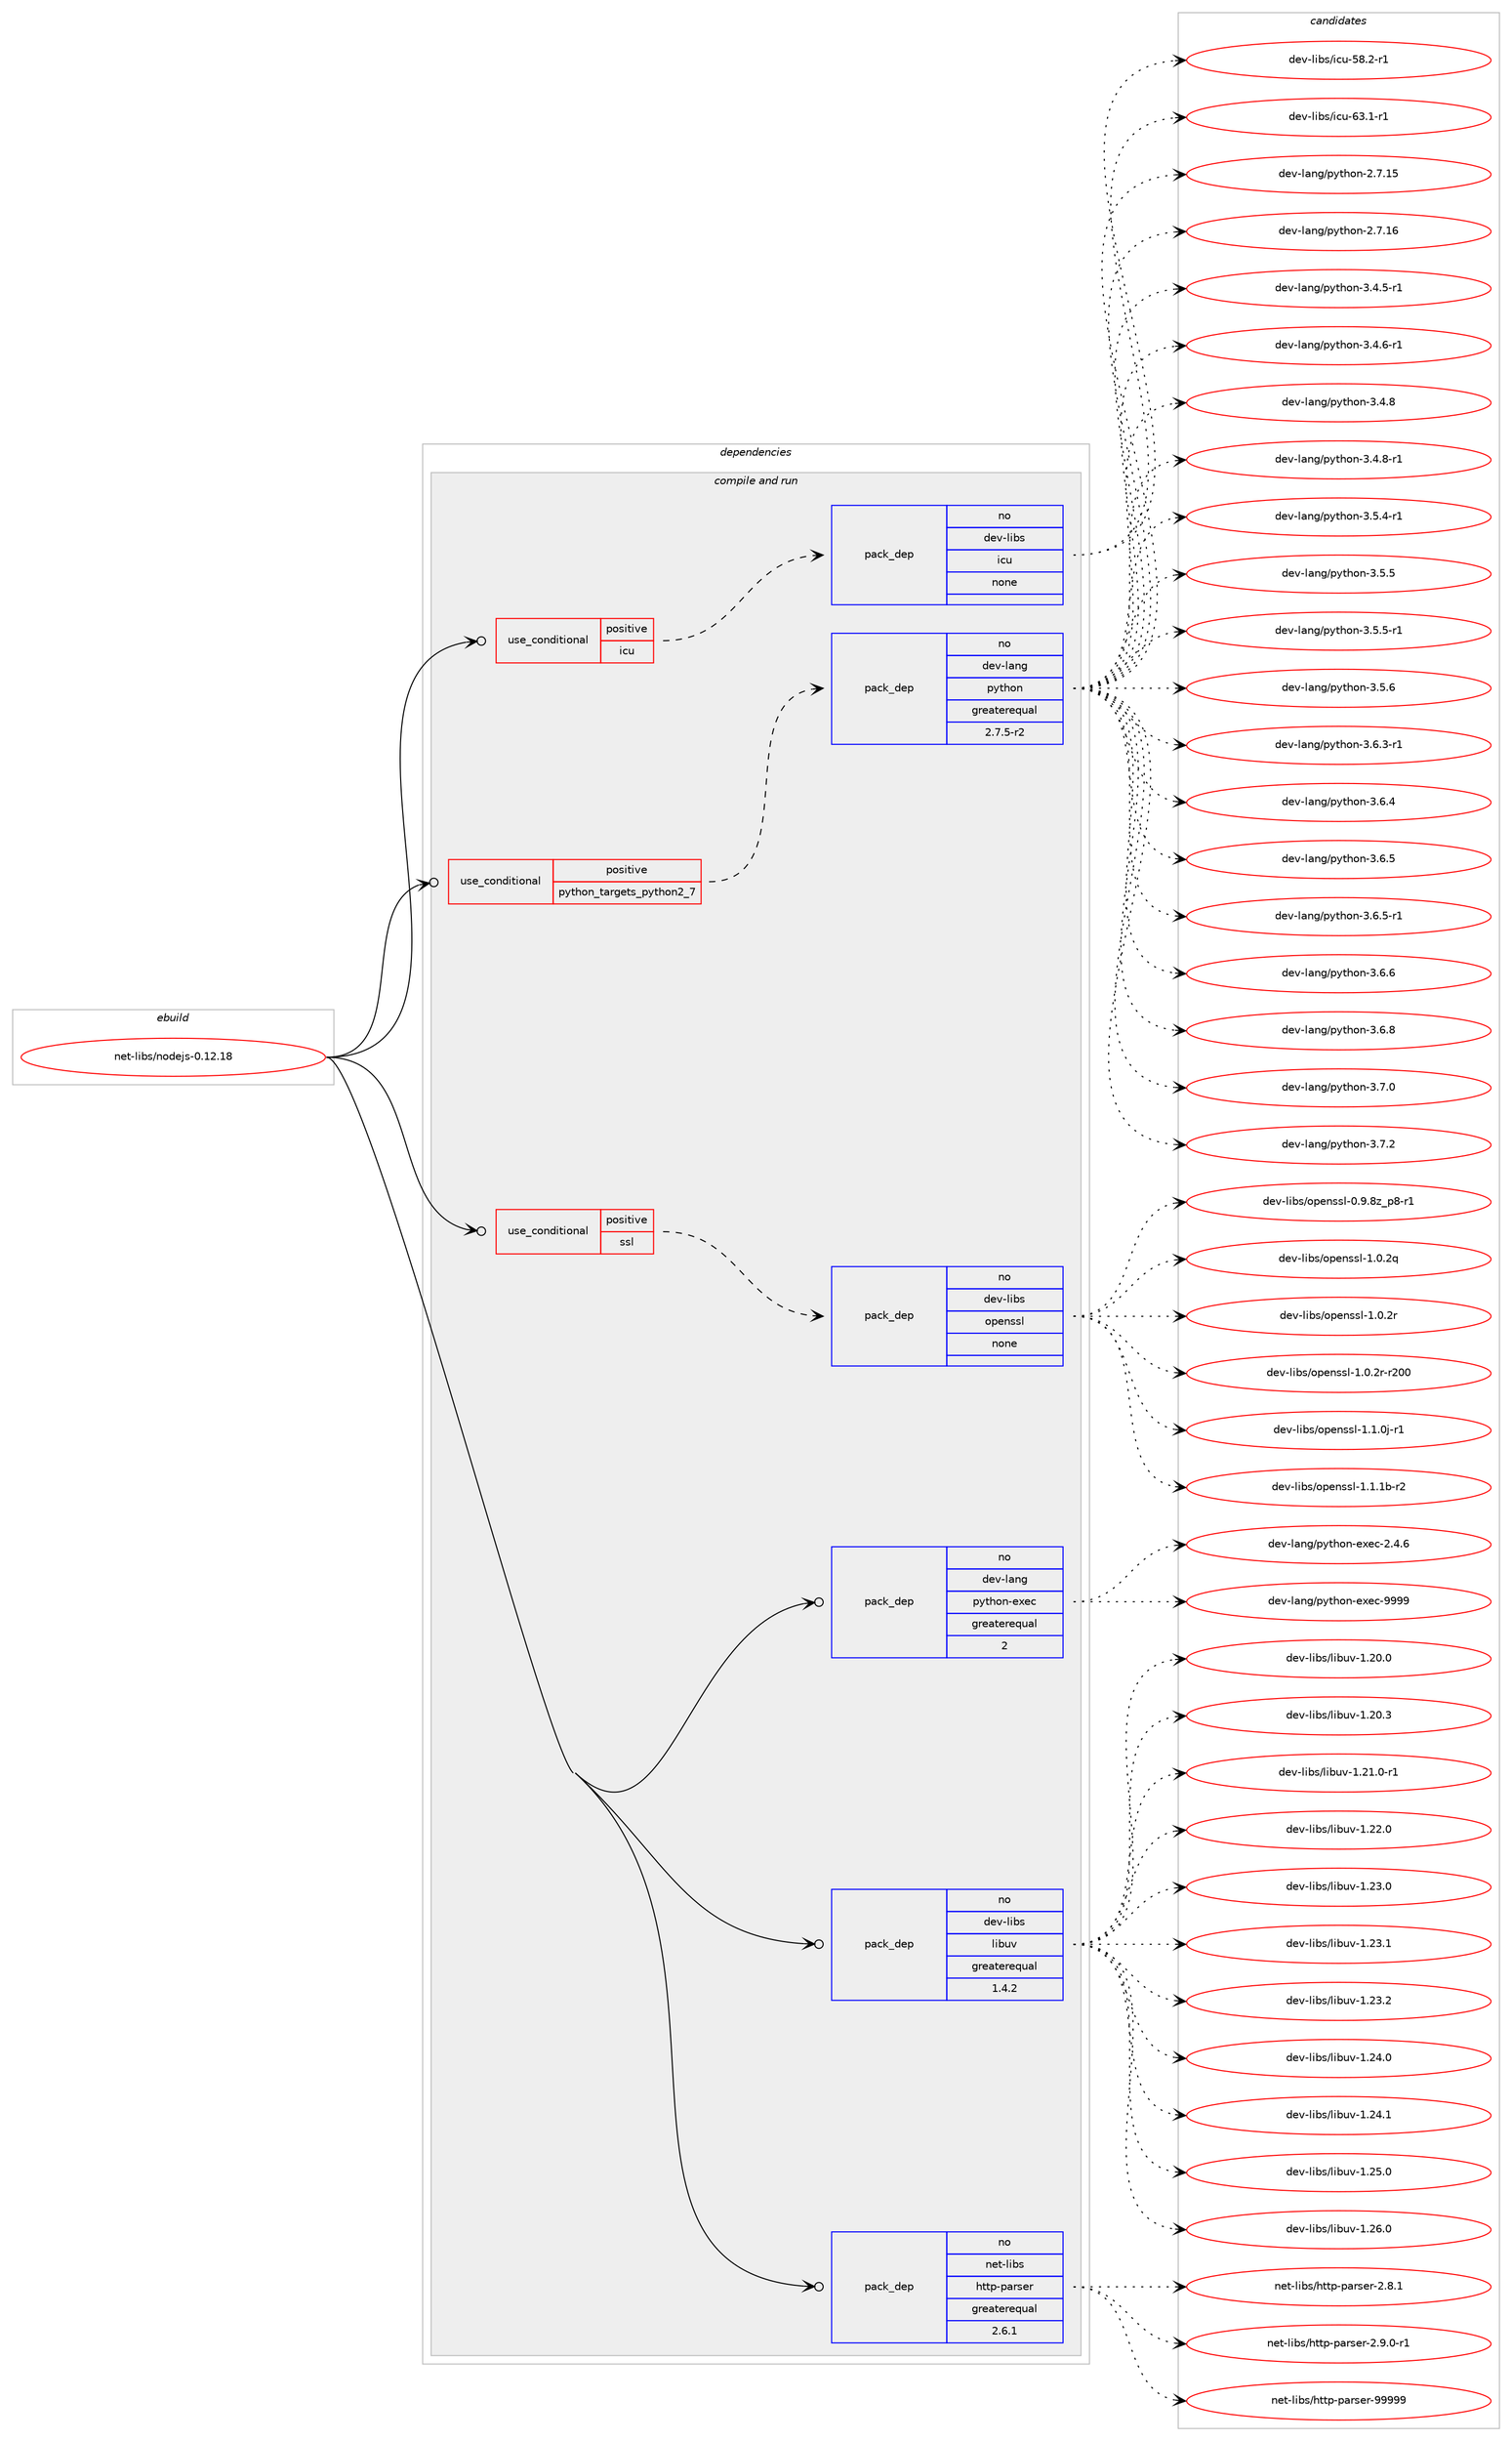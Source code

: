 digraph prolog {

# *************
# Graph options
# *************

newrank=true;
concentrate=true;
compound=true;
graph [rankdir=LR,fontname=Helvetica,fontsize=10,ranksep=1.5];#, ranksep=2.5, nodesep=0.2];
edge  [arrowhead=vee];
node  [fontname=Helvetica,fontsize=10];

# **********
# The ebuild
# **********

subgraph cluster_leftcol {
color=gray;
rank=same;
label=<<i>ebuild</i>>;
id [label="net-libs/nodejs-0.12.18", color=red, width=4, href="../net-libs/nodejs-0.12.18.svg"];
}

# ****************
# The dependencies
# ****************

subgraph cluster_midcol {
color=gray;
label=<<i>dependencies</i>>;
subgraph cluster_compile {
fillcolor="#eeeeee";
style=filled;
label=<<i>compile</i>>;
}
subgraph cluster_compileandrun {
fillcolor="#eeeeee";
style=filled;
label=<<i>compile and run</i>>;
subgraph cond446619 {
dependency1661368 [label=<<TABLE BORDER="0" CELLBORDER="1" CELLSPACING="0" CELLPADDING="4"><TR><TD ROWSPAN="3" CELLPADDING="10">use_conditional</TD></TR><TR><TD>positive</TD></TR><TR><TD>icu</TD></TR></TABLE>>, shape=none, color=red];
subgraph pack1187767 {
dependency1661369 [label=<<TABLE BORDER="0" CELLBORDER="1" CELLSPACING="0" CELLPADDING="4" WIDTH="220"><TR><TD ROWSPAN="6" CELLPADDING="30">pack_dep</TD></TR><TR><TD WIDTH="110">no</TD></TR><TR><TD>dev-libs</TD></TR><TR><TD>icu</TD></TR><TR><TD>none</TD></TR><TR><TD></TD></TR></TABLE>>, shape=none, color=blue];
}
dependency1661368:e -> dependency1661369:w [weight=20,style="dashed",arrowhead="vee"];
}
id:e -> dependency1661368:w [weight=20,style="solid",arrowhead="odotvee"];
subgraph cond446620 {
dependency1661370 [label=<<TABLE BORDER="0" CELLBORDER="1" CELLSPACING="0" CELLPADDING="4"><TR><TD ROWSPAN="3" CELLPADDING="10">use_conditional</TD></TR><TR><TD>positive</TD></TR><TR><TD>python_targets_python2_7</TD></TR></TABLE>>, shape=none, color=red];
subgraph pack1187768 {
dependency1661371 [label=<<TABLE BORDER="0" CELLBORDER="1" CELLSPACING="0" CELLPADDING="4" WIDTH="220"><TR><TD ROWSPAN="6" CELLPADDING="30">pack_dep</TD></TR><TR><TD WIDTH="110">no</TD></TR><TR><TD>dev-lang</TD></TR><TR><TD>python</TD></TR><TR><TD>greaterequal</TD></TR><TR><TD>2.7.5-r2</TD></TR></TABLE>>, shape=none, color=blue];
}
dependency1661370:e -> dependency1661371:w [weight=20,style="dashed",arrowhead="vee"];
}
id:e -> dependency1661370:w [weight=20,style="solid",arrowhead="odotvee"];
subgraph cond446621 {
dependency1661372 [label=<<TABLE BORDER="0" CELLBORDER="1" CELLSPACING="0" CELLPADDING="4"><TR><TD ROWSPAN="3" CELLPADDING="10">use_conditional</TD></TR><TR><TD>positive</TD></TR><TR><TD>ssl</TD></TR></TABLE>>, shape=none, color=red];
subgraph pack1187769 {
dependency1661373 [label=<<TABLE BORDER="0" CELLBORDER="1" CELLSPACING="0" CELLPADDING="4" WIDTH="220"><TR><TD ROWSPAN="6" CELLPADDING="30">pack_dep</TD></TR><TR><TD WIDTH="110">no</TD></TR><TR><TD>dev-libs</TD></TR><TR><TD>openssl</TD></TR><TR><TD>none</TD></TR><TR><TD></TD></TR></TABLE>>, shape=none, color=blue];
}
dependency1661372:e -> dependency1661373:w [weight=20,style="dashed",arrowhead="vee"];
}
id:e -> dependency1661372:w [weight=20,style="solid",arrowhead="odotvee"];
subgraph pack1187770 {
dependency1661374 [label=<<TABLE BORDER="0" CELLBORDER="1" CELLSPACING="0" CELLPADDING="4" WIDTH="220"><TR><TD ROWSPAN="6" CELLPADDING="30">pack_dep</TD></TR><TR><TD WIDTH="110">no</TD></TR><TR><TD>dev-lang</TD></TR><TR><TD>python-exec</TD></TR><TR><TD>greaterequal</TD></TR><TR><TD>2</TD></TR></TABLE>>, shape=none, color=blue];
}
id:e -> dependency1661374:w [weight=20,style="solid",arrowhead="odotvee"];
subgraph pack1187771 {
dependency1661375 [label=<<TABLE BORDER="0" CELLBORDER="1" CELLSPACING="0" CELLPADDING="4" WIDTH="220"><TR><TD ROWSPAN="6" CELLPADDING="30">pack_dep</TD></TR><TR><TD WIDTH="110">no</TD></TR><TR><TD>dev-libs</TD></TR><TR><TD>libuv</TD></TR><TR><TD>greaterequal</TD></TR><TR><TD>1.4.2</TD></TR></TABLE>>, shape=none, color=blue];
}
id:e -> dependency1661375:w [weight=20,style="solid",arrowhead="odotvee"];
subgraph pack1187772 {
dependency1661376 [label=<<TABLE BORDER="0" CELLBORDER="1" CELLSPACING="0" CELLPADDING="4" WIDTH="220"><TR><TD ROWSPAN="6" CELLPADDING="30">pack_dep</TD></TR><TR><TD WIDTH="110">no</TD></TR><TR><TD>net-libs</TD></TR><TR><TD>http-parser</TD></TR><TR><TD>greaterequal</TD></TR><TR><TD>2.6.1</TD></TR></TABLE>>, shape=none, color=blue];
}
id:e -> dependency1661376:w [weight=20,style="solid",arrowhead="odotvee"];
}
subgraph cluster_run {
fillcolor="#eeeeee";
style=filled;
label=<<i>run</i>>;
}
}

# **************
# The candidates
# **************

subgraph cluster_choices {
rank=same;
color=gray;
label=<<i>candidates</i>>;

subgraph choice1187767 {
color=black;
nodesep=1;
choice1001011184510810598115471059911745535646504511449 [label="dev-libs/icu-58.2-r1", color=red, width=4,href="../dev-libs/icu-58.2-r1.svg"];
choice1001011184510810598115471059911745545146494511449 [label="dev-libs/icu-63.1-r1", color=red, width=4,href="../dev-libs/icu-63.1-r1.svg"];
dependency1661369:e -> choice1001011184510810598115471059911745535646504511449:w [style=dotted,weight="100"];
dependency1661369:e -> choice1001011184510810598115471059911745545146494511449:w [style=dotted,weight="100"];
}
subgraph choice1187768 {
color=black;
nodesep=1;
choice10010111845108971101034711212111610411111045504655464953 [label="dev-lang/python-2.7.15", color=red, width=4,href="../dev-lang/python-2.7.15.svg"];
choice10010111845108971101034711212111610411111045504655464954 [label="dev-lang/python-2.7.16", color=red, width=4,href="../dev-lang/python-2.7.16.svg"];
choice1001011184510897110103471121211161041111104551465246534511449 [label="dev-lang/python-3.4.5-r1", color=red, width=4,href="../dev-lang/python-3.4.5-r1.svg"];
choice1001011184510897110103471121211161041111104551465246544511449 [label="dev-lang/python-3.4.6-r1", color=red, width=4,href="../dev-lang/python-3.4.6-r1.svg"];
choice100101118451089711010347112121116104111110455146524656 [label="dev-lang/python-3.4.8", color=red, width=4,href="../dev-lang/python-3.4.8.svg"];
choice1001011184510897110103471121211161041111104551465246564511449 [label="dev-lang/python-3.4.8-r1", color=red, width=4,href="../dev-lang/python-3.4.8-r1.svg"];
choice1001011184510897110103471121211161041111104551465346524511449 [label="dev-lang/python-3.5.4-r1", color=red, width=4,href="../dev-lang/python-3.5.4-r1.svg"];
choice100101118451089711010347112121116104111110455146534653 [label="dev-lang/python-3.5.5", color=red, width=4,href="../dev-lang/python-3.5.5.svg"];
choice1001011184510897110103471121211161041111104551465346534511449 [label="dev-lang/python-3.5.5-r1", color=red, width=4,href="../dev-lang/python-3.5.5-r1.svg"];
choice100101118451089711010347112121116104111110455146534654 [label="dev-lang/python-3.5.6", color=red, width=4,href="../dev-lang/python-3.5.6.svg"];
choice1001011184510897110103471121211161041111104551465446514511449 [label="dev-lang/python-3.6.3-r1", color=red, width=4,href="../dev-lang/python-3.6.3-r1.svg"];
choice100101118451089711010347112121116104111110455146544652 [label="dev-lang/python-3.6.4", color=red, width=4,href="../dev-lang/python-3.6.4.svg"];
choice100101118451089711010347112121116104111110455146544653 [label="dev-lang/python-3.6.5", color=red, width=4,href="../dev-lang/python-3.6.5.svg"];
choice1001011184510897110103471121211161041111104551465446534511449 [label="dev-lang/python-3.6.5-r1", color=red, width=4,href="../dev-lang/python-3.6.5-r1.svg"];
choice100101118451089711010347112121116104111110455146544654 [label="dev-lang/python-3.6.6", color=red, width=4,href="../dev-lang/python-3.6.6.svg"];
choice100101118451089711010347112121116104111110455146544656 [label="dev-lang/python-3.6.8", color=red, width=4,href="../dev-lang/python-3.6.8.svg"];
choice100101118451089711010347112121116104111110455146554648 [label="dev-lang/python-3.7.0", color=red, width=4,href="../dev-lang/python-3.7.0.svg"];
choice100101118451089711010347112121116104111110455146554650 [label="dev-lang/python-3.7.2", color=red, width=4,href="../dev-lang/python-3.7.2.svg"];
dependency1661371:e -> choice10010111845108971101034711212111610411111045504655464953:w [style=dotted,weight="100"];
dependency1661371:e -> choice10010111845108971101034711212111610411111045504655464954:w [style=dotted,weight="100"];
dependency1661371:e -> choice1001011184510897110103471121211161041111104551465246534511449:w [style=dotted,weight="100"];
dependency1661371:e -> choice1001011184510897110103471121211161041111104551465246544511449:w [style=dotted,weight="100"];
dependency1661371:e -> choice100101118451089711010347112121116104111110455146524656:w [style=dotted,weight="100"];
dependency1661371:e -> choice1001011184510897110103471121211161041111104551465246564511449:w [style=dotted,weight="100"];
dependency1661371:e -> choice1001011184510897110103471121211161041111104551465346524511449:w [style=dotted,weight="100"];
dependency1661371:e -> choice100101118451089711010347112121116104111110455146534653:w [style=dotted,weight="100"];
dependency1661371:e -> choice1001011184510897110103471121211161041111104551465346534511449:w [style=dotted,weight="100"];
dependency1661371:e -> choice100101118451089711010347112121116104111110455146534654:w [style=dotted,weight="100"];
dependency1661371:e -> choice1001011184510897110103471121211161041111104551465446514511449:w [style=dotted,weight="100"];
dependency1661371:e -> choice100101118451089711010347112121116104111110455146544652:w [style=dotted,weight="100"];
dependency1661371:e -> choice100101118451089711010347112121116104111110455146544653:w [style=dotted,weight="100"];
dependency1661371:e -> choice1001011184510897110103471121211161041111104551465446534511449:w [style=dotted,weight="100"];
dependency1661371:e -> choice100101118451089711010347112121116104111110455146544654:w [style=dotted,weight="100"];
dependency1661371:e -> choice100101118451089711010347112121116104111110455146544656:w [style=dotted,weight="100"];
dependency1661371:e -> choice100101118451089711010347112121116104111110455146554648:w [style=dotted,weight="100"];
dependency1661371:e -> choice100101118451089711010347112121116104111110455146554650:w [style=dotted,weight="100"];
}
subgraph choice1187769 {
color=black;
nodesep=1;
choice10010111845108105981154711111210111011511510845484657465612295112564511449 [label="dev-libs/openssl-0.9.8z_p8-r1", color=red, width=4,href="../dev-libs/openssl-0.9.8z_p8-r1.svg"];
choice100101118451081059811547111112101110115115108454946484650113 [label="dev-libs/openssl-1.0.2q", color=red, width=4,href="../dev-libs/openssl-1.0.2q.svg"];
choice100101118451081059811547111112101110115115108454946484650114 [label="dev-libs/openssl-1.0.2r", color=red, width=4,href="../dev-libs/openssl-1.0.2r.svg"];
choice10010111845108105981154711111210111011511510845494648465011445114504848 [label="dev-libs/openssl-1.0.2r-r200", color=red, width=4,href="../dev-libs/openssl-1.0.2r-r200.svg"];
choice1001011184510810598115471111121011101151151084549464946481064511449 [label="dev-libs/openssl-1.1.0j-r1", color=red, width=4,href="../dev-libs/openssl-1.1.0j-r1.svg"];
choice100101118451081059811547111112101110115115108454946494649984511450 [label="dev-libs/openssl-1.1.1b-r2", color=red, width=4,href="../dev-libs/openssl-1.1.1b-r2.svg"];
dependency1661373:e -> choice10010111845108105981154711111210111011511510845484657465612295112564511449:w [style=dotted,weight="100"];
dependency1661373:e -> choice100101118451081059811547111112101110115115108454946484650113:w [style=dotted,weight="100"];
dependency1661373:e -> choice100101118451081059811547111112101110115115108454946484650114:w [style=dotted,weight="100"];
dependency1661373:e -> choice10010111845108105981154711111210111011511510845494648465011445114504848:w [style=dotted,weight="100"];
dependency1661373:e -> choice1001011184510810598115471111121011101151151084549464946481064511449:w [style=dotted,weight="100"];
dependency1661373:e -> choice100101118451081059811547111112101110115115108454946494649984511450:w [style=dotted,weight="100"];
}
subgraph choice1187770 {
color=black;
nodesep=1;
choice1001011184510897110103471121211161041111104510112010199455046524654 [label="dev-lang/python-exec-2.4.6", color=red, width=4,href="../dev-lang/python-exec-2.4.6.svg"];
choice10010111845108971101034711212111610411111045101120101994557575757 [label="dev-lang/python-exec-9999", color=red, width=4,href="../dev-lang/python-exec-9999.svg"];
dependency1661374:e -> choice1001011184510897110103471121211161041111104510112010199455046524654:w [style=dotted,weight="100"];
dependency1661374:e -> choice10010111845108971101034711212111610411111045101120101994557575757:w [style=dotted,weight="100"];
}
subgraph choice1187771 {
color=black;
nodesep=1;
choice1001011184510810598115471081059811711845494650484648 [label="dev-libs/libuv-1.20.0", color=red, width=4,href="../dev-libs/libuv-1.20.0.svg"];
choice1001011184510810598115471081059811711845494650484651 [label="dev-libs/libuv-1.20.3", color=red, width=4,href="../dev-libs/libuv-1.20.3.svg"];
choice10010111845108105981154710810598117118454946504946484511449 [label="dev-libs/libuv-1.21.0-r1", color=red, width=4,href="../dev-libs/libuv-1.21.0-r1.svg"];
choice1001011184510810598115471081059811711845494650504648 [label="dev-libs/libuv-1.22.0", color=red, width=4,href="../dev-libs/libuv-1.22.0.svg"];
choice1001011184510810598115471081059811711845494650514648 [label="dev-libs/libuv-1.23.0", color=red, width=4,href="../dev-libs/libuv-1.23.0.svg"];
choice1001011184510810598115471081059811711845494650514649 [label="dev-libs/libuv-1.23.1", color=red, width=4,href="../dev-libs/libuv-1.23.1.svg"];
choice1001011184510810598115471081059811711845494650514650 [label="dev-libs/libuv-1.23.2", color=red, width=4,href="../dev-libs/libuv-1.23.2.svg"];
choice1001011184510810598115471081059811711845494650524648 [label="dev-libs/libuv-1.24.0", color=red, width=4,href="../dev-libs/libuv-1.24.0.svg"];
choice1001011184510810598115471081059811711845494650524649 [label="dev-libs/libuv-1.24.1", color=red, width=4,href="../dev-libs/libuv-1.24.1.svg"];
choice1001011184510810598115471081059811711845494650534648 [label="dev-libs/libuv-1.25.0", color=red, width=4,href="../dev-libs/libuv-1.25.0.svg"];
choice1001011184510810598115471081059811711845494650544648 [label="dev-libs/libuv-1.26.0", color=red, width=4,href="../dev-libs/libuv-1.26.0.svg"];
dependency1661375:e -> choice1001011184510810598115471081059811711845494650484648:w [style=dotted,weight="100"];
dependency1661375:e -> choice1001011184510810598115471081059811711845494650484651:w [style=dotted,weight="100"];
dependency1661375:e -> choice10010111845108105981154710810598117118454946504946484511449:w [style=dotted,weight="100"];
dependency1661375:e -> choice1001011184510810598115471081059811711845494650504648:w [style=dotted,weight="100"];
dependency1661375:e -> choice1001011184510810598115471081059811711845494650514648:w [style=dotted,weight="100"];
dependency1661375:e -> choice1001011184510810598115471081059811711845494650514649:w [style=dotted,weight="100"];
dependency1661375:e -> choice1001011184510810598115471081059811711845494650514650:w [style=dotted,weight="100"];
dependency1661375:e -> choice1001011184510810598115471081059811711845494650524648:w [style=dotted,weight="100"];
dependency1661375:e -> choice1001011184510810598115471081059811711845494650524649:w [style=dotted,weight="100"];
dependency1661375:e -> choice1001011184510810598115471081059811711845494650534648:w [style=dotted,weight="100"];
dependency1661375:e -> choice1001011184510810598115471081059811711845494650544648:w [style=dotted,weight="100"];
}
subgraph choice1187772 {
color=black;
nodesep=1;
choice1101011164510810598115471041161161124511297114115101114455046564649 [label="net-libs/http-parser-2.8.1", color=red, width=4,href="../net-libs/http-parser-2.8.1.svg"];
choice11010111645108105981154710411611611245112971141151011144550465746484511449 [label="net-libs/http-parser-2.9.0-r1", color=red, width=4,href="../net-libs/http-parser-2.9.0-r1.svg"];
choice1101011164510810598115471041161161124511297114115101114455757575757 [label="net-libs/http-parser-99999", color=red, width=4,href="../net-libs/http-parser-99999.svg"];
dependency1661376:e -> choice1101011164510810598115471041161161124511297114115101114455046564649:w [style=dotted,weight="100"];
dependency1661376:e -> choice11010111645108105981154710411611611245112971141151011144550465746484511449:w [style=dotted,weight="100"];
dependency1661376:e -> choice1101011164510810598115471041161161124511297114115101114455757575757:w [style=dotted,weight="100"];
}
}

}
